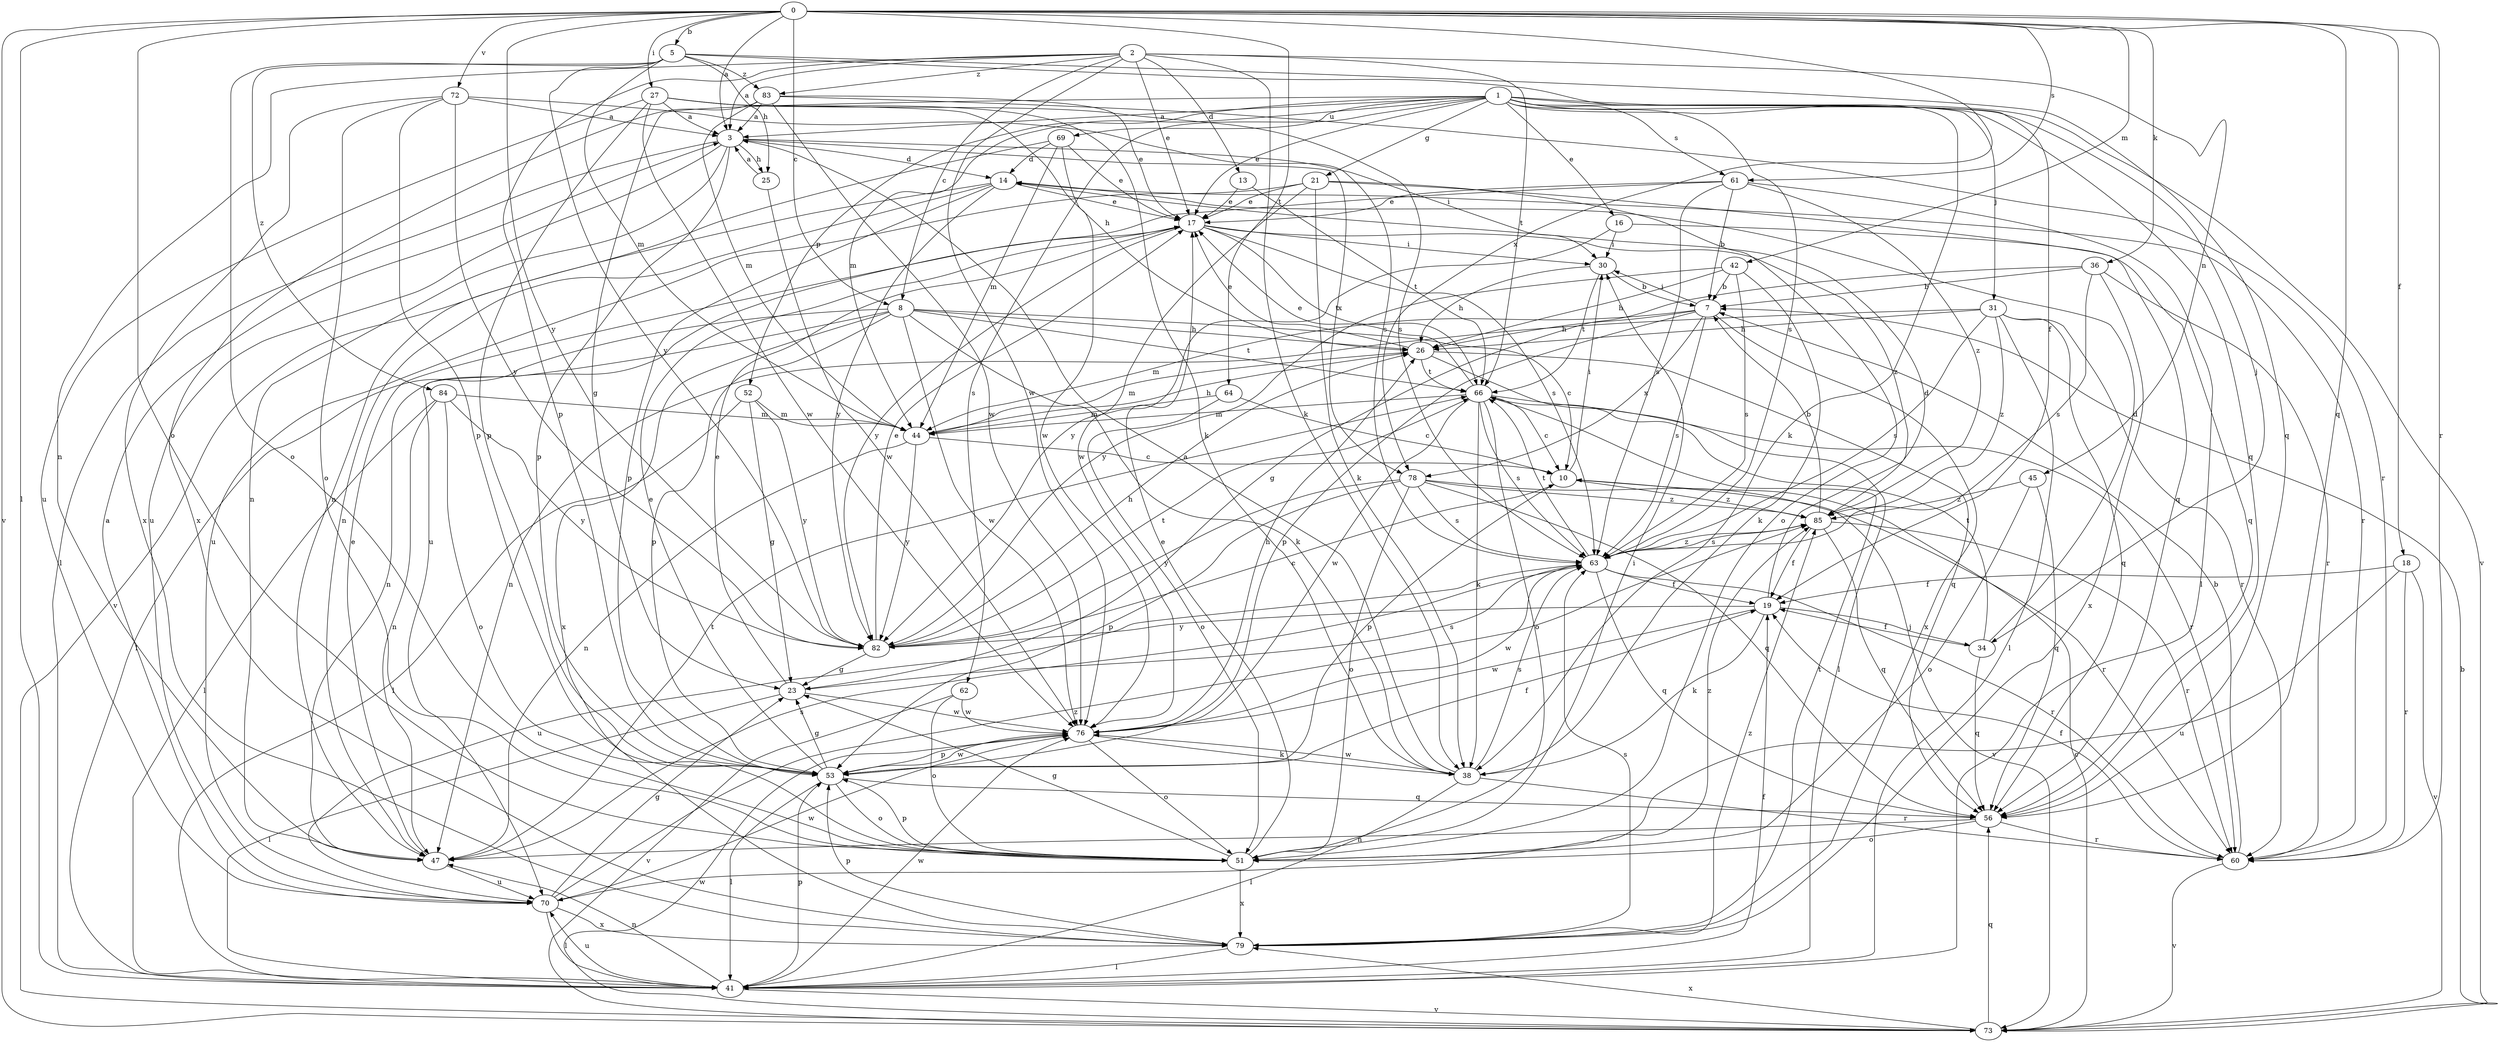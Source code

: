 strict digraph  {
0;
1;
2;
3;
5;
7;
8;
10;
13;
14;
16;
17;
18;
19;
21;
23;
25;
26;
27;
30;
31;
34;
36;
38;
41;
42;
44;
45;
47;
51;
52;
53;
56;
60;
61;
62;
63;
64;
66;
69;
70;
72;
73;
76;
78;
79;
82;
83;
84;
85;
0 -> 3  [label=a];
0 -> 5  [label=b];
0 -> 8  [label=c];
0 -> 18  [label=f];
0 -> 27  [label=i];
0 -> 36  [label=k];
0 -> 41  [label=l];
0 -> 42  [label=m];
0 -> 51  [label=o];
0 -> 56  [label=q];
0 -> 60  [label=r];
0 -> 61  [label=s];
0 -> 64  [label=t];
0 -> 72  [label=v];
0 -> 73  [label=v];
0 -> 78  [label=x];
0 -> 82  [label=y];
1 -> 3  [label=a];
1 -> 16  [label=e];
1 -> 17  [label=e];
1 -> 21  [label=g];
1 -> 23  [label=g];
1 -> 31  [label=j];
1 -> 34  [label=j];
1 -> 38  [label=k];
1 -> 44  [label=m];
1 -> 52  [label=p];
1 -> 56  [label=q];
1 -> 61  [label=s];
1 -> 62  [label=s];
1 -> 63  [label=s];
1 -> 69  [label=u];
1 -> 73  [label=v];
2 -> 3  [label=a];
2 -> 8  [label=c];
2 -> 13  [label=d];
2 -> 17  [label=e];
2 -> 38  [label=k];
2 -> 45  [label=n];
2 -> 47  [label=n];
2 -> 53  [label=p];
2 -> 66  [label=t];
2 -> 76  [label=w];
2 -> 83  [label=z];
3 -> 14  [label=d];
3 -> 25  [label=h];
3 -> 30  [label=i];
3 -> 41  [label=l];
3 -> 47  [label=n];
3 -> 53  [label=p];
3 -> 70  [label=u];
3 -> 78  [label=x];
5 -> 19  [label=f];
5 -> 25  [label=h];
5 -> 44  [label=m];
5 -> 51  [label=o];
5 -> 56  [label=q];
5 -> 82  [label=y];
5 -> 83  [label=z];
5 -> 84  [label=z];
7 -> 26  [label=h];
7 -> 30  [label=i];
7 -> 44  [label=m];
7 -> 53  [label=p];
7 -> 63  [label=s];
7 -> 78  [label=x];
7 -> 79  [label=x];
8 -> 10  [label=c];
8 -> 26  [label=h];
8 -> 38  [label=k];
8 -> 41  [label=l];
8 -> 47  [label=n];
8 -> 53  [label=p];
8 -> 66  [label=t];
8 -> 76  [label=w];
8 -> 79  [label=x];
10 -> 30  [label=i];
10 -> 53  [label=p];
10 -> 73  [label=v];
10 -> 85  [label=z];
13 -> 17  [label=e];
13 -> 66  [label=t];
14 -> 17  [label=e];
14 -> 47  [label=n];
14 -> 53  [label=p];
14 -> 60  [label=r];
14 -> 73  [label=v];
14 -> 82  [label=y];
16 -> 30  [label=i];
16 -> 56  [label=q];
16 -> 82  [label=y];
17 -> 30  [label=i];
17 -> 63  [label=s];
17 -> 66  [label=t];
17 -> 82  [label=y];
17 -> 85  [label=z];
18 -> 19  [label=f];
18 -> 60  [label=r];
18 -> 70  [label=u];
18 -> 73  [label=v];
19 -> 14  [label=d];
19 -> 34  [label=j];
19 -> 38  [label=k];
19 -> 76  [label=w];
19 -> 82  [label=y];
21 -> 17  [label=e];
21 -> 38  [label=k];
21 -> 51  [label=o];
21 -> 56  [label=q];
21 -> 70  [label=u];
21 -> 76  [label=w];
23 -> 17  [label=e];
23 -> 41  [label=l];
23 -> 63  [label=s];
23 -> 76  [label=w];
25 -> 3  [label=a];
25 -> 76  [label=w];
26 -> 17  [label=e];
26 -> 41  [label=l];
26 -> 44  [label=m];
26 -> 56  [label=q];
26 -> 66  [label=t];
27 -> 3  [label=a];
27 -> 26  [label=h];
27 -> 38  [label=k];
27 -> 53  [label=p];
27 -> 63  [label=s];
27 -> 70  [label=u];
27 -> 76  [label=w];
30 -> 7  [label=b];
30 -> 26  [label=h];
30 -> 66  [label=t];
31 -> 26  [label=h];
31 -> 41  [label=l];
31 -> 47  [label=n];
31 -> 56  [label=q];
31 -> 60  [label=r];
31 -> 63  [label=s];
31 -> 85  [label=z];
34 -> 14  [label=d];
34 -> 19  [label=f];
34 -> 56  [label=q];
34 -> 66  [label=t];
36 -> 7  [label=b];
36 -> 23  [label=g];
36 -> 60  [label=r];
36 -> 63  [label=s];
36 -> 79  [label=x];
38 -> 3  [label=a];
38 -> 41  [label=l];
38 -> 60  [label=r];
38 -> 63  [label=s];
38 -> 76  [label=w];
41 -> 19  [label=f];
41 -> 47  [label=n];
41 -> 53  [label=p];
41 -> 70  [label=u];
41 -> 73  [label=v];
41 -> 76  [label=w];
42 -> 7  [label=b];
42 -> 26  [label=h];
42 -> 38  [label=k];
42 -> 63  [label=s];
42 -> 82  [label=y];
44 -> 10  [label=c];
44 -> 26  [label=h];
44 -> 47  [label=n];
44 -> 82  [label=y];
45 -> 51  [label=o];
45 -> 56  [label=q];
45 -> 85  [label=z];
47 -> 17  [label=e];
47 -> 63  [label=s];
47 -> 66  [label=t];
47 -> 70  [label=u];
51 -> 17  [label=e];
51 -> 23  [label=g];
51 -> 30  [label=i];
51 -> 53  [label=p];
51 -> 79  [label=x];
51 -> 85  [label=z];
52 -> 23  [label=g];
52 -> 41  [label=l];
52 -> 44  [label=m];
52 -> 82  [label=y];
53 -> 17  [label=e];
53 -> 19  [label=f];
53 -> 23  [label=g];
53 -> 41  [label=l];
53 -> 51  [label=o];
53 -> 56  [label=q];
53 -> 76  [label=w];
56 -> 47  [label=n];
56 -> 51  [label=o];
56 -> 60  [label=r];
60 -> 7  [label=b];
60 -> 19  [label=f];
60 -> 73  [label=v];
61 -> 7  [label=b];
61 -> 17  [label=e];
61 -> 41  [label=l];
61 -> 63  [label=s];
61 -> 70  [label=u];
61 -> 85  [label=z];
62 -> 51  [label=o];
62 -> 73  [label=v];
62 -> 76  [label=w];
63 -> 19  [label=f];
63 -> 56  [label=q];
63 -> 60  [label=r];
63 -> 66  [label=t];
63 -> 70  [label=u];
63 -> 76  [label=w];
63 -> 85  [label=z];
64 -> 10  [label=c];
64 -> 44  [label=m];
64 -> 51  [label=o];
66 -> 10  [label=c];
66 -> 17  [label=e];
66 -> 38  [label=k];
66 -> 44  [label=m];
66 -> 51  [label=o];
66 -> 60  [label=r];
66 -> 63  [label=s];
66 -> 76  [label=w];
69 -> 14  [label=d];
69 -> 17  [label=e];
69 -> 44  [label=m];
69 -> 47  [label=n];
69 -> 76  [label=w];
70 -> 3  [label=a];
70 -> 23  [label=g];
70 -> 41  [label=l];
70 -> 76  [label=w];
70 -> 79  [label=x];
70 -> 85  [label=z];
72 -> 3  [label=a];
72 -> 51  [label=o];
72 -> 53  [label=p];
72 -> 63  [label=s];
72 -> 79  [label=x];
72 -> 82  [label=y];
73 -> 7  [label=b];
73 -> 10  [label=c];
73 -> 56  [label=q];
73 -> 76  [label=w];
73 -> 79  [label=x];
76 -> 26  [label=h];
76 -> 38  [label=k];
76 -> 51  [label=o];
76 -> 53  [label=p];
78 -> 51  [label=o];
78 -> 53  [label=p];
78 -> 56  [label=q];
78 -> 60  [label=r];
78 -> 63  [label=s];
78 -> 82  [label=y];
78 -> 85  [label=z];
79 -> 41  [label=l];
79 -> 53  [label=p];
79 -> 63  [label=s];
79 -> 66  [label=t];
79 -> 85  [label=z];
82 -> 10  [label=c];
82 -> 17  [label=e];
82 -> 23  [label=g];
82 -> 26  [label=h];
82 -> 66  [label=t];
83 -> 3  [label=a];
83 -> 17  [label=e];
83 -> 44  [label=m];
83 -> 60  [label=r];
83 -> 76  [label=w];
83 -> 79  [label=x];
84 -> 41  [label=l];
84 -> 44  [label=m];
84 -> 47  [label=n];
84 -> 51  [label=o];
84 -> 82  [label=y];
85 -> 7  [label=b];
85 -> 19  [label=f];
85 -> 56  [label=q];
85 -> 60  [label=r];
85 -> 63  [label=s];
}
